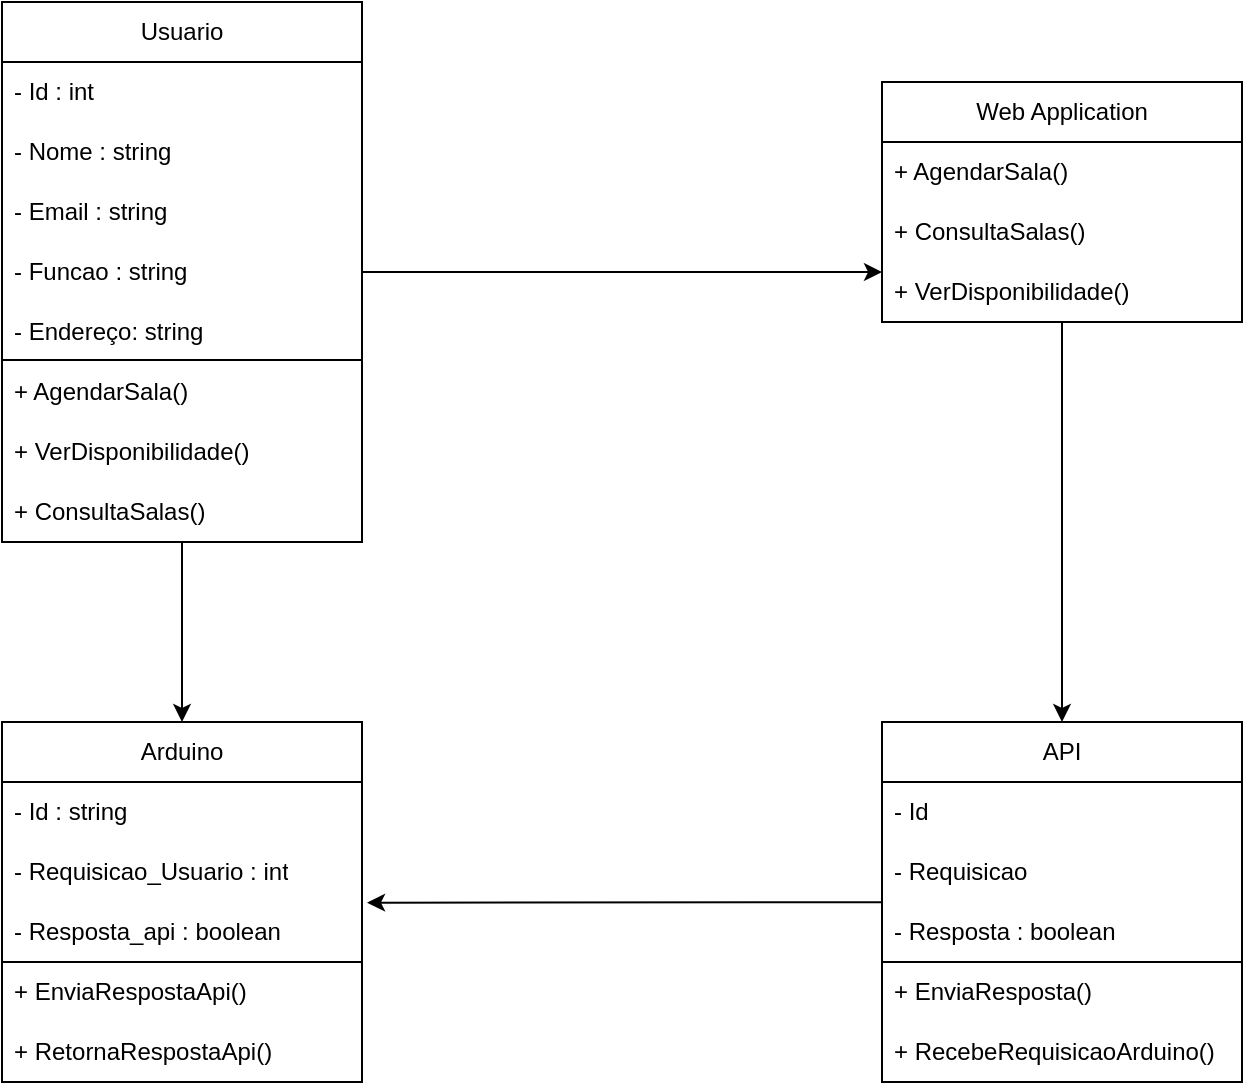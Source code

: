 <mxfile version="20.5.3" type="github">
  <diagram id="uJ_h--5rkCirAFm68wXX" name="Página-1">
    <mxGraphModel dx="1422" dy="754" grid="1" gridSize="10" guides="1" tooltips="1" connect="1" arrows="1" fold="1" page="1" pageScale="1" pageWidth="827" pageHeight="1169" math="0" shadow="0">
      <root>
        <mxCell id="0" />
        <mxCell id="1" parent="0" />
        <mxCell id="XeO9s8iPi2mlR7M0SLpE-22" style="edgeStyle=none;rounded=0;orthogonalLoop=1;jettySize=auto;html=1;entryX=0.5;entryY=0;entryDx=0;entryDy=0;" parent="1" source="_sKwSko5dNfhKbqj-H7O-2" target="-OLyuo6LLPuwV7Uf9QYw-1" edge="1">
          <mxGeometry relative="1" as="geometry" />
        </mxCell>
        <mxCell id="_sKwSko5dNfhKbqj-H7O-2" value="Usuario" style="swimlane;fontStyle=0;childLayout=stackLayout;horizontal=1;startSize=30;horizontalStack=0;resizeParent=1;resizeParentMax=0;resizeLast=0;collapsible=1;marginBottom=0;whiteSpace=wrap;html=1;strokeColor=default;" parent="1" vertex="1">
          <mxGeometry x="80" y="80" width="180" height="270" as="geometry" />
        </mxCell>
        <mxCell id="_sKwSko5dNfhKbqj-H7O-13" value="- Id : int" style="text;strokeColor=none;fillColor=none;align=left;verticalAlign=middle;spacingLeft=4;spacingRight=4;overflow=hidden;points=[[0,0.5],[1,0.5]];portConstraint=eastwest;rotatable=0;whiteSpace=wrap;html=1;" parent="_sKwSko5dNfhKbqj-H7O-2" vertex="1">
          <mxGeometry y="30" width="180" height="30" as="geometry" />
        </mxCell>
        <mxCell id="_sKwSko5dNfhKbqj-H7O-3" value="- Nome : string" style="text;strokeColor=none;fillColor=none;align=left;verticalAlign=middle;spacingLeft=4;spacingRight=4;overflow=hidden;points=[[0,0.5],[1,0.5]];portConstraint=eastwest;rotatable=0;whiteSpace=wrap;html=1;" parent="_sKwSko5dNfhKbqj-H7O-2" vertex="1">
          <mxGeometry y="60" width="180" height="30" as="geometry" />
        </mxCell>
        <mxCell id="_sKwSko5dNfhKbqj-H7O-4" value="- Email : string" style="text;strokeColor=none;fillColor=none;align=left;verticalAlign=middle;spacingLeft=4;spacingRight=4;overflow=hidden;points=[[0,0.5],[1,0.5]];portConstraint=eastwest;rotatable=0;whiteSpace=wrap;html=1;" parent="_sKwSko5dNfhKbqj-H7O-2" vertex="1">
          <mxGeometry y="90" width="180" height="30" as="geometry" />
        </mxCell>
        <mxCell id="_sKwSko5dNfhKbqj-H7O-5" value="- Funcao : string" style="text;strokeColor=none;fillColor=none;align=left;verticalAlign=middle;spacingLeft=4;spacingRight=4;overflow=hidden;points=[[0,0.5],[1,0.5]];portConstraint=eastwest;rotatable=0;whiteSpace=wrap;html=1;" parent="_sKwSko5dNfhKbqj-H7O-2" vertex="1">
          <mxGeometry y="120" width="180" height="30" as="geometry" />
        </mxCell>
        <mxCell id="-OLyuo6LLPuwV7Uf9QYw-6" value="- Endereço: string" style="text;strokeColor=none;fillColor=none;align=left;verticalAlign=middle;spacingLeft=4;spacingRight=4;overflow=hidden;points=[[0,0.5],[1,0.5]];portConstraint=eastwest;rotatable=0;whiteSpace=wrap;html=1;" parent="_sKwSko5dNfhKbqj-H7O-2" vertex="1">
          <mxGeometry y="150" width="180" height="30" as="geometry" />
        </mxCell>
        <mxCell id="-OLyuo6LLPuwV7Uf9QYw-14" value="" style="endArrow=none;html=1;rounded=0;" parent="_sKwSko5dNfhKbqj-H7O-2" edge="1">
          <mxGeometry width="50" height="50" relative="1" as="geometry">
            <mxPoint y="179" as="sourcePoint" />
            <mxPoint x="180" y="179" as="targetPoint" />
          </mxGeometry>
        </mxCell>
        <mxCell id="-OLyuo6LLPuwV7Uf9QYw-9" value="+ AgendarSala()" style="text;strokeColor=none;fillColor=none;align=left;verticalAlign=middle;spacingLeft=4;spacingRight=4;overflow=hidden;points=[[0,0.5],[1,0.5]];portConstraint=eastwest;rotatable=0;whiteSpace=wrap;html=1;" parent="_sKwSko5dNfhKbqj-H7O-2" vertex="1">
          <mxGeometry y="180" width="180" height="30" as="geometry" />
        </mxCell>
        <mxCell id="-OLyuo6LLPuwV7Uf9QYw-8" value="+ VerDisponibilidade()" style="text;strokeColor=none;fillColor=none;align=left;verticalAlign=middle;spacingLeft=4;spacingRight=4;overflow=hidden;points=[[0,0.5],[1,0.5]];portConstraint=eastwest;rotatable=0;whiteSpace=wrap;html=1;" parent="_sKwSko5dNfhKbqj-H7O-2" vertex="1">
          <mxGeometry y="210" width="180" height="30" as="geometry" />
        </mxCell>
        <mxCell id="_sKwSko5dNfhKbqj-H7O-6" value="+ ConsultaSalas()" style="text;strokeColor=none;fillColor=none;align=left;verticalAlign=middle;spacingLeft=4;spacingRight=4;overflow=hidden;points=[[0,0.5],[1,0.5]];portConstraint=eastwest;rotatable=0;whiteSpace=wrap;html=1;" parent="_sKwSko5dNfhKbqj-H7O-2" vertex="1">
          <mxGeometry y="240" width="180" height="30" as="geometry" />
        </mxCell>
        <mxCell id="-OLyuo6LLPuwV7Uf9QYw-1" value="Arduino" style="swimlane;fontStyle=0;childLayout=stackLayout;horizontal=1;startSize=30;horizontalStack=0;resizeParent=1;resizeParentMax=0;resizeLast=0;collapsible=1;marginBottom=0;whiteSpace=wrap;html=1;" parent="1" vertex="1">
          <mxGeometry x="80" y="440" width="180" height="180" as="geometry" />
        </mxCell>
        <mxCell id="-OLyuo6LLPuwV7Uf9QYw-2" value="- Id : string" style="text;strokeColor=none;fillColor=none;align=left;verticalAlign=middle;spacingLeft=4;spacingRight=4;overflow=hidden;points=[[0,0.5],[1,0.5]];portConstraint=eastwest;rotatable=0;whiteSpace=wrap;html=1;" parent="-OLyuo6LLPuwV7Uf9QYw-1" vertex="1">
          <mxGeometry y="30" width="180" height="30" as="geometry" />
        </mxCell>
        <mxCell id="-OLyuo6LLPuwV7Uf9QYw-4" value="- Requisicao_Usuario : int" style="text;strokeColor=none;fillColor=none;align=left;verticalAlign=middle;spacingLeft=4;spacingRight=4;overflow=hidden;points=[[0,0.5],[1,0.5]];portConstraint=eastwest;rotatable=0;whiteSpace=wrap;html=1;" parent="-OLyuo6LLPuwV7Uf9QYw-1" vertex="1">
          <mxGeometry y="60" width="180" height="30" as="geometry" />
        </mxCell>
        <mxCell id="XeO9s8iPi2mlR7M0SLpE-1" value="- Resposta_api : boolean" style="text;strokeColor=none;fillColor=none;align=left;verticalAlign=middle;spacingLeft=4;spacingRight=4;overflow=hidden;points=[[0,0.5],[1,0.5]];portConstraint=eastwest;rotatable=0;whiteSpace=wrap;html=1;" parent="-OLyuo6LLPuwV7Uf9QYw-1" vertex="1">
          <mxGeometry y="90" width="180" height="30" as="geometry" />
        </mxCell>
        <mxCell id="XeO9s8iPi2mlR7M0SLpE-9" value="" style="endArrow=none;html=1;rounded=0;" parent="-OLyuo6LLPuwV7Uf9QYw-1" edge="1">
          <mxGeometry width="50" height="50" relative="1" as="geometry">
            <mxPoint y="120" as="sourcePoint" />
            <mxPoint x="180" y="120" as="targetPoint" />
          </mxGeometry>
        </mxCell>
        <mxCell id="XeO9s8iPi2mlR7M0SLpE-2" value="+ EnviaRespostaApi()" style="text;strokeColor=none;fillColor=none;align=left;verticalAlign=middle;spacingLeft=4;spacingRight=4;overflow=hidden;points=[[0,0.5],[1,0.5]];portConstraint=eastwest;rotatable=0;whiteSpace=wrap;html=1;" parent="-OLyuo6LLPuwV7Uf9QYw-1" vertex="1">
          <mxGeometry y="120" width="180" height="30" as="geometry" />
        </mxCell>
        <mxCell id="-OLyuo6LLPuwV7Uf9QYw-3" value="+ RetornaRespostaApi()" style="text;strokeColor=none;fillColor=none;align=left;verticalAlign=middle;spacingLeft=4;spacingRight=4;overflow=hidden;points=[[0,0.5],[1,0.5]];portConstraint=eastwest;rotatable=0;whiteSpace=wrap;html=1;" parent="-OLyuo6LLPuwV7Uf9QYw-1" vertex="1">
          <mxGeometry y="150" width="180" height="30" as="geometry" />
        </mxCell>
        <mxCell id="XeO9s8iPi2mlR7M0SLpE-21" style="edgeStyle=none;rounded=0;orthogonalLoop=1;jettySize=auto;html=1;entryX=1.014;entryY=0.011;entryDx=0;entryDy=0;entryPerimeter=0;" parent="1" source="-OLyuo6LLPuwV7Uf9QYw-15" target="XeO9s8iPi2mlR7M0SLpE-1" edge="1">
          <mxGeometry relative="1" as="geometry" />
        </mxCell>
        <mxCell id="-OLyuo6LLPuwV7Uf9QYw-15" value="API" style="swimlane;fontStyle=0;childLayout=stackLayout;horizontal=1;startSize=30;horizontalStack=0;resizeParent=1;resizeParentMax=0;resizeLast=0;collapsible=1;marginBottom=0;whiteSpace=wrap;html=1;strokeColor=#000000;" parent="1" vertex="1">
          <mxGeometry x="520" y="440" width="180" height="180" as="geometry" />
        </mxCell>
        <mxCell id="-OLyuo6LLPuwV7Uf9QYw-16" value="- Id" style="text;strokeColor=none;fillColor=none;align=left;verticalAlign=middle;spacingLeft=4;spacingRight=4;overflow=hidden;points=[[0,0.5],[1,0.5]];portConstraint=eastwest;rotatable=0;whiteSpace=wrap;html=1;" parent="-OLyuo6LLPuwV7Uf9QYw-15" vertex="1">
          <mxGeometry y="30" width="180" height="30" as="geometry" />
        </mxCell>
        <mxCell id="-OLyuo6LLPuwV7Uf9QYw-17" value="- Requisicao" style="text;strokeColor=none;fillColor=none;align=left;verticalAlign=middle;spacingLeft=4;spacingRight=4;overflow=hidden;points=[[0,0.5],[1,0.5]];portConstraint=eastwest;rotatable=0;whiteSpace=wrap;html=1;" parent="-OLyuo6LLPuwV7Uf9QYw-15" vertex="1">
          <mxGeometry y="60" width="180" height="30" as="geometry" />
        </mxCell>
        <mxCell id="-OLyuo6LLPuwV7Uf9QYw-18" value="- Resposta : boolean" style="text;strokeColor=none;fillColor=none;align=left;verticalAlign=middle;spacingLeft=4;spacingRight=4;overflow=hidden;points=[[0,0.5],[1,0.5]];portConstraint=eastwest;rotatable=0;whiteSpace=wrap;html=1;" parent="-OLyuo6LLPuwV7Uf9QYw-15" vertex="1">
          <mxGeometry y="90" width="180" height="30" as="geometry" />
        </mxCell>
        <mxCell id="-OLyuo6LLPuwV7Uf9QYw-22" value="" style="endArrow=none;html=1;rounded=0;" parent="-OLyuo6LLPuwV7Uf9QYw-15" edge="1">
          <mxGeometry width="50" height="50" relative="1" as="geometry">
            <mxPoint y="120" as="sourcePoint" />
            <mxPoint x="180" y="120" as="targetPoint" />
          </mxGeometry>
        </mxCell>
        <mxCell id="-OLyuo6LLPuwV7Uf9QYw-20" value="+ EnviaResposta()" style="text;strokeColor=none;fillColor=none;align=left;verticalAlign=middle;spacingLeft=4;spacingRight=4;overflow=hidden;points=[[0,0.5],[1,0.5]];portConstraint=eastwest;rotatable=0;whiteSpace=wrap;html=1;" parent="-OLyuo6LLPuwV7Uf9QYw-15" vertex="1">
          <mxGeometry y="120" width="180" height="30" as="geometry" />
        </mxCell>
        <mxCell id="-OLyuo6LLPuwV7Uf9QYw-19" value="+ RecebeRequisicaoArduino()" style="text;strokeColor=none;fillColor=none;align=left;verticalAlign=middle;spacingLeft=4;spacingRight=4;overflow=hidden;points=[[0,0.5],[1,0.5]];portConstraint=eastwest;rotatable=0;whiteSpace=wrap;html=1;" parent="-OLyuo6LLPuwV7Uf9QYw-15" vertex="1">
          <mxGeometry y="150" width="180" height="30" as="geometry" />
        </mxCell>
        <mxCell id="XeO9s8iPi2mlR7M0SLpE-3" style="edgeStyle=none;rounded=0;orthogonalLoop=1;jettySize=auto;html=1;exitX=1;exitY=0.5;exitDx=0;exitDy=0;" parent="1" source="_sKwSko5dNfhKbqj-H7O-5" edge="1">
          <mxGeometry relative="1" as="geometry">
            <mxPoint x="520" y="215" as="targetPoint" />
          </mxGeometry>
        </mxCell>
        <mxCell id="XeO9s8iPi2mlR7M0SLpE-20" style="edgeStyle=none;rounded=0;orthogonalLoop=1;jettySize=auto;html=1;" parent="1" source="XeO9s8iPi2mlR7M0SLpE-10" target="-OLyuo6LLPuwV7Uf9QYw-15" edge="1">
          <mxGeometry relative="1" as="geometry" />
        </mxCell>
        <mxCell id="XeO9s8iPi2mlR7M0SLpE-10" value="Web Application" style="swimlane;fontStyle=0;childLayout=stackLayout;horizontal=1;startSize=30;horizontalStack=0;resizeParent=1;resizeParentMax=0;resizeLast=0;collapsible=1;marginBottom=0;whiteSpace=wrap;html=1;" parent="1" vertex="1">
          <mxGeometry x="520" y="120" width="180" height="120" as="geometry" />
        </mxCell>
        <mxCell id="XeO9s8iPi2mlR7M0SLpE-17" value="" style="endArrow=none;html=1;rounded=0;" parent="XeO9s8iPi2mlR7M0SLpE-10" edge="1">
          <mxGeometry width="50" height="50" relative="1" as="geometry">
            <mxPoint y="120" as="sourcePoint" />
            <mxPoint x="180" y="120" as="targetPoint" />
          </mxGeometry>
        </mxCell>
        <mxCell id="XeO9s8iPi2mlR7M0SLpE-14" value="+ AgendarSala()" style="text;strokeColor=none;fillColor=none;align=left;verticalAlign=middle;spacingLeft=4;spacingRight=4;overflow=hidden;points=[[0,0.5],[1,0.5]];portConstraint=eastwest;rotatable=0;whiteSpace=wrap;html=1;" parent="XeO9s8iPi2mlR7M0SLpE-10" vertex="1">
          <mxGeometry y="30" width="180" height="30" as="geometry" />
        </mxCell>
        <mxCell id="XeO9s8iPi2mlR7M0SLpE-16" value="+ ConsultaSalas()" style="text;strokeColor=none;fillColor=none;align=left;verticalAlign=middle;spacingLeft=4;spacingRight=4;overflow=hidden;points=[[0,0.5],[1,0.5]];portConstraint=eastwest;rotatable=0;whiteSpace=wrap;html=1;" parent="XeO9s8iPi2mlR7M0SLpE-10" vertex="1">
          <mxGeometry y="60" width="180" height="30" as="geometry" />
        </mxCell>
        <mxCell id="XeO9s8iPi2mlR7M0SLpE-15" value="+ VerDisponibilidade()" style="text;strokeColor=none;fillColor=none;align=left;verticalAlign=middle;spacingLeft=4;spacingRight=4;overflow=hidden;points=[[0,0.5],[1,0.5]];portConstraint=eastwest;rotatable=0;whiteSpace=wrap;html=1;" parent="XeO9s8iPi2mlR7M0SLpE-10" vertex="1">
          <mxGeometry y="90" width="180" height="30" as="geometry" />
        </mxCell>
      </root>
    </mxGraphModel>
  </diagram>
</mxfile>
